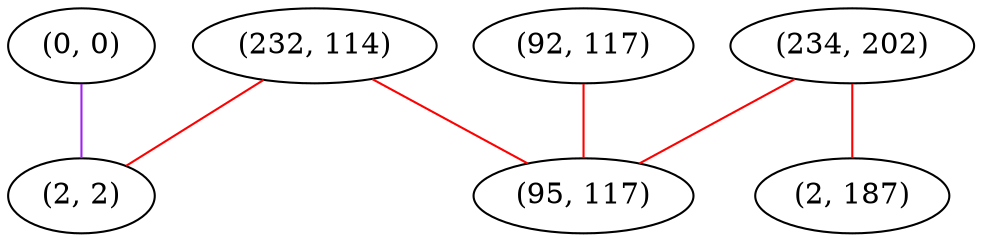 graph "" {
"(0, 0)";
"(234, 202)";
"(92, 117)";
"(232, 114)";
"(2, 2)";
"(95, 117)";
"(2, 187)";
"(0, 0)" -- "(2, 2)"  [color=purple, key=0, weight=4];
"(234, 202)" -- "(95, 117)"  [color=red, key=0, weight=1];
"(234, 202)" -- "(2, 187)"  [color=red, key=0, weight=1];
"(92, 117)" -- "(95, 117)"  [color=red, key=0, weight=1];
"(232, 114)" -- "(95, 117)"  [color=red, key=0, weight=1];
"(232, 114)" -- "(2, 2)"  [color=red, key=0, weight=1];
}
